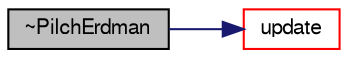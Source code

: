 digraph "~PilchErdman"
{
  bgcolor="transparent";
  edge [fontname="FreeSans",fontsize="10",labelfontname="FreeSans",labelfontsize="10"];
  node [fontname="FreeSans",fontsize="10",shape=record];
  rankdir="LR";
  Node4 [label="~PilchErdman",height=0.2,width=0.4,color="black", fillcolor="grey75", style="filled", fontcolor="black"];
  Node4 -> Node5 [color="midnightblue",fontsize="10",style="solid",fontname="FreeSans"];
  Node5 [label="update",height=0.2,width=0.4,color="red",URL="$a24566.html#af86a08f997bc779309ec7d00e914e292",tooltip="update the parcel properties "];
}
